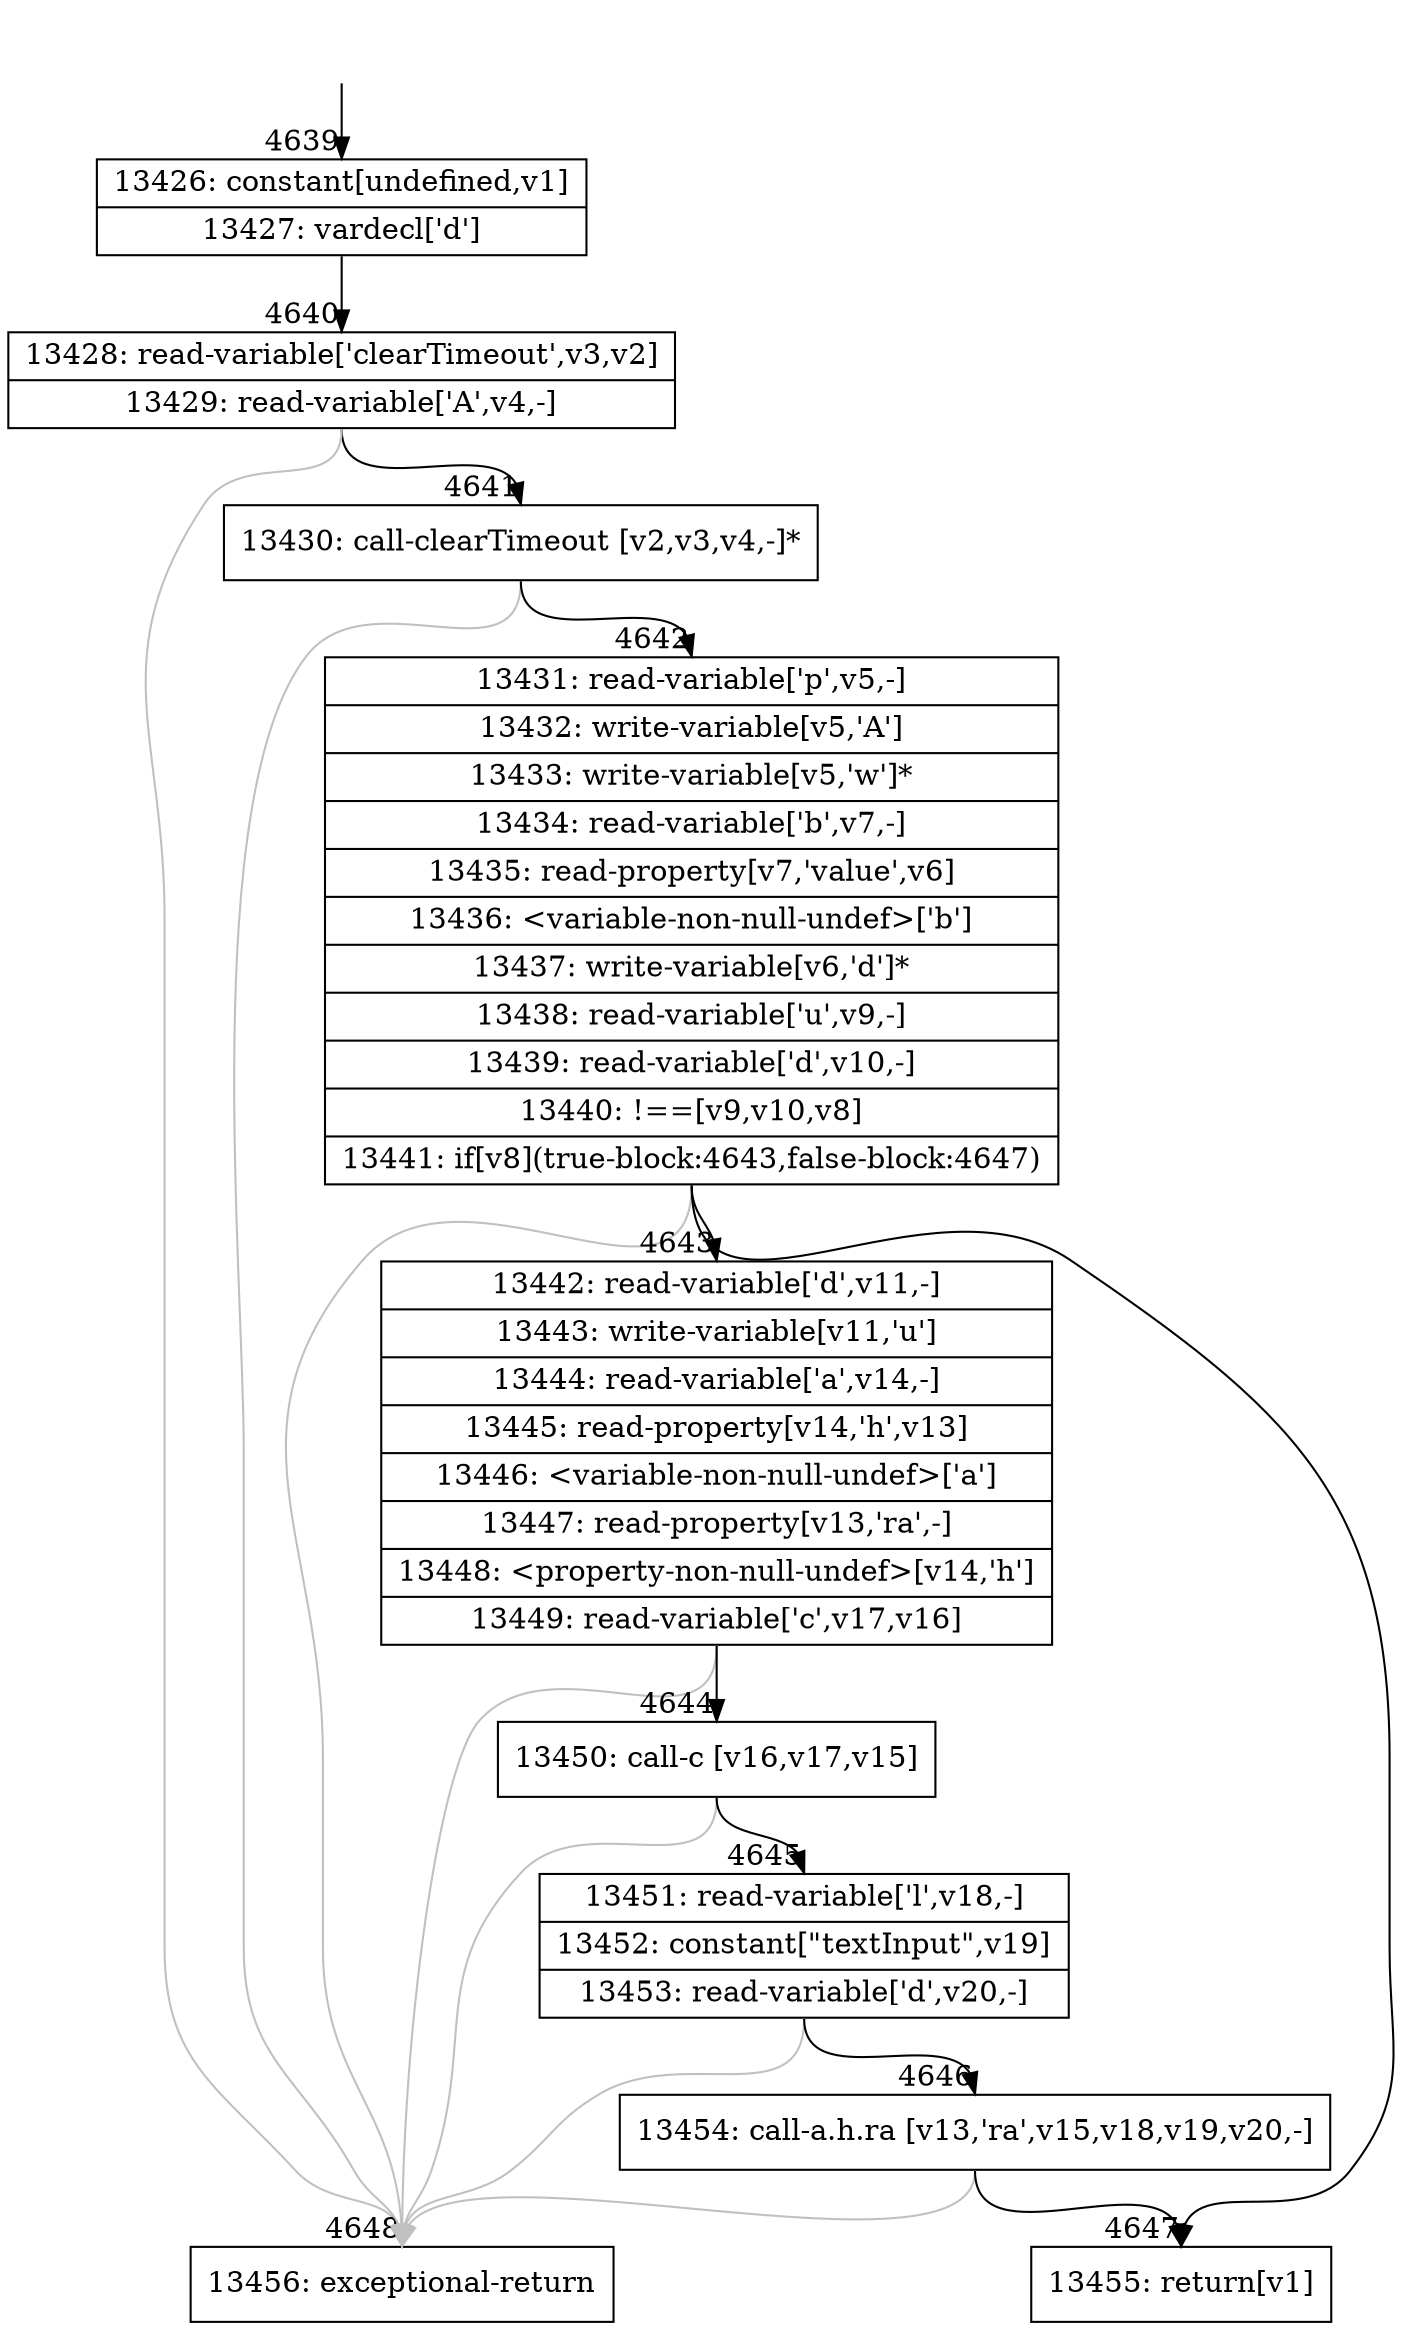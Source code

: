 digraph {
rankdir="TD"
BB_entry389[shape=none,label=""];
BB_entry389 -> BB4639 [tailport=s, headport=n, headlabel="    4639"]
BB4639 [shape=record label="{13426: constant[undefined,v1]|13427: vardecl['d']}" ] 
BB4639 -> BB4640 [tailport=s, headport=n, headlabel="      4640"]
BB4640 [shape=record label="{13428: read-variable['clearTimeout',v3,v2]|13429: read-variable['A',v4,-]}" ] 
BB4640 -> BB4641 [tailport=s, headport=n, headlabel="      4641"]
BB4640 -> BB4648 [tailport=s, headport=n, color=gray, headlabel="      4648"]
BB4641 [shape=record label="{13430: call-clearTimeout [v2,v3,v4,-]*}" ] 
BB4641 -> BB4642 [tailport=s, headport=n, headlabel="      4642"]
BB4641 -> BB4648 [tailport=s, headport=n, color=gray]
BB4642 [shape=record label="{13431: read-variable['p',v5,-]|13432: write-variable[v5,'A']|13433: write-variable[v5,'w']*|13434: read-variable['b',v7,-]|13435: read-property[v7,'value',v6]|13436: \<variable-non-null-undef\>['b']|13437: write-variable[v6,'d']*|13438: read-variable['u',v9,-]|13439: read-variable['d',v10,-]|13440: !==[v9,v10,v8]|13441: if[v8](true-block:4643,false-block:4647)}" ] 
BB4642 -> BB4647 [tailport=s, headport=n, headlabel="      4647"]
BB4642 -> BB4643 [tailport=s, headport=n, headlabel="      4643"]
BB4642 -> BB4648 [tailport=s, headport=n, color=gray]
BB4643 [shape=record label="{13442: read-variable['d',v11,-]|13443: write-variable[v11,'u']|13444: read-variable['a',v14,-]|13445: read-property[v14,'h',v13]|13446: \<variable-non-null-undef\>['a']|13447: read-property[v13,'ra',-]|13448: \<property-non-null-undef\>[v14,'h']|13449: read-variable['c',v17,v16]}" ] 
BB4643 -> BB4644 [tailport=s, headport=n, headlabel="      4644"]
BB4643 -> BB4648 [tailport=s, headport=n, color=gray]
BB4644 [shape=record label="{13450: call-c [v16,v17,v15]}" ] 
BB4644 -> BB4645 [tailport=s, headport=n, headlabel="      4645"]
BB4644 -> BB4648 [tailport=s, headport=n, color=gray]
BB4645 [shape=record label="{13451: read-variable['l',v18,-]|13452: constant[\"textInput\",v19]|13453: read-variable['d',v20,-]}" ] 
BB4645 -> BB4646 [tailport=s, headport=n, headlabel="      4646"]
BB4645 -> BB4648 [tailport=s, headport=n, color=gray]
BB4646 [shape=record label="{13454: call-a.h.ra [v13,'ra',v15,v18,v19,v20,-]}" ] 
BB4646 -> BB4647 [tailport=s, headport=n]
BB4646 -> BB4648 [tailport=s, headport=n, color=gray]
BB4647 [shape=record label="{13455: return[v1]}" ] 
BB4648 [shape=record label="{13456: exceptional-return}" ] 
}
